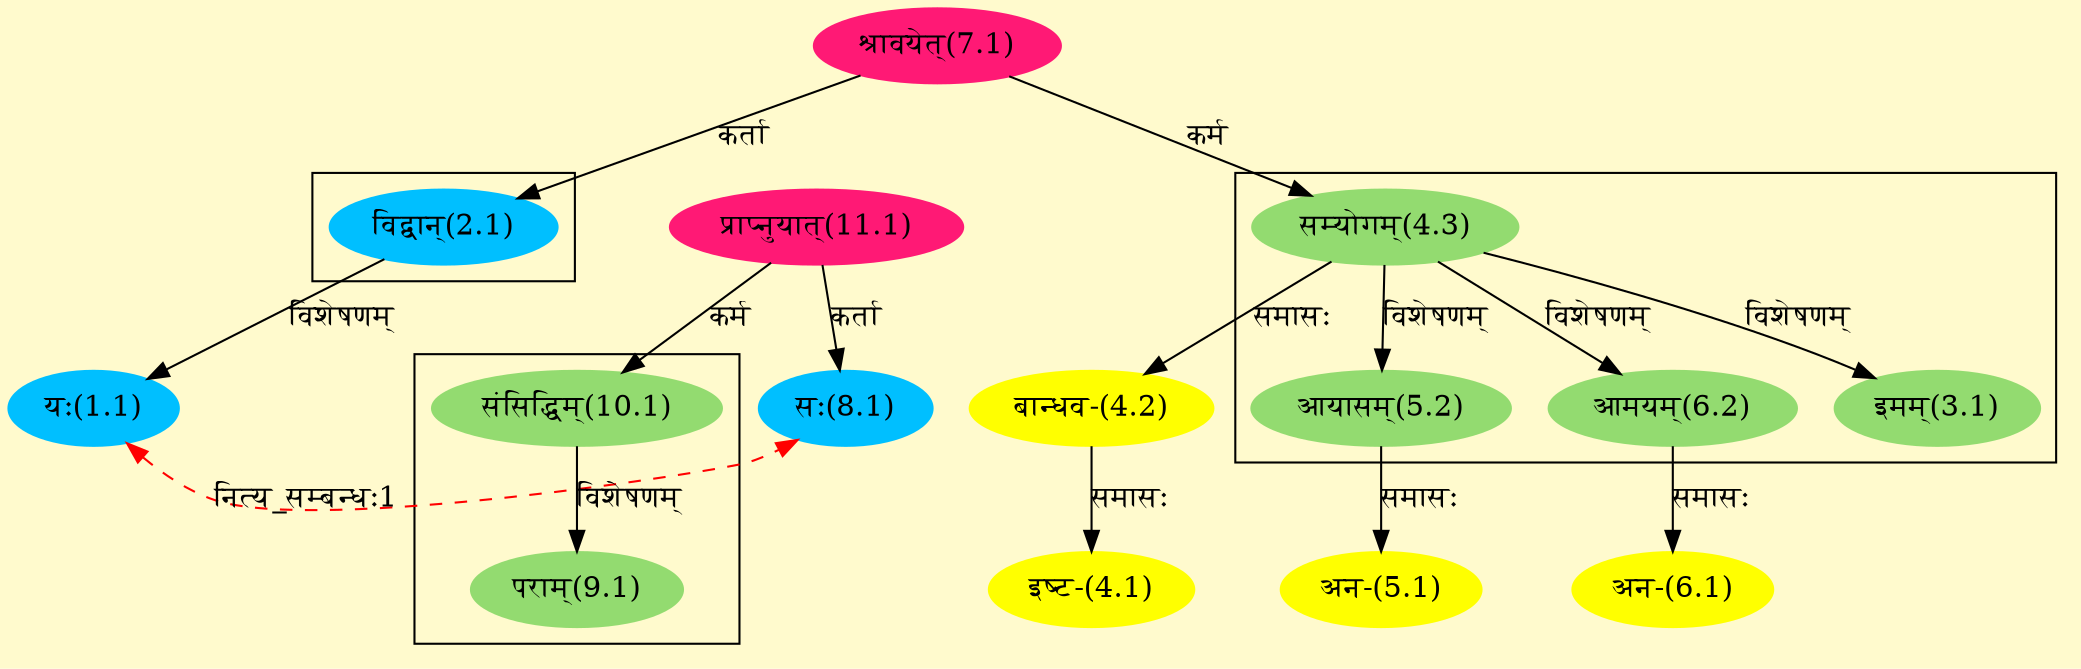 digraph G{
rankdir=BT;
 compound=true;
 bgcolor="lemonchiffon1";

subgraph cluster_1{
Node1_1 [style=filled, color="#00BFFF" label = "यः(1.1)"]
Node2_1 [style=filled, color="#00BFFF" label = "विद्वान्(2.1)"]

}

subgraph cluster_2{
Node3_1 [style=filled, color="#93DB70" label = "इमम्(3.1)"]
Node4_3 [style=filled, color="#93DB70" label = "सम्योगम्(4.3)"]
Node5_2 [style=filled, color="#93DB70" label = "आयासम्(5.2)"]
Node6_2 [style=filled, color="#93DB70" label = "आमयम्(6.2)"]

}

subgraph cluster_3{
Node9_1 [style=filled, color="#93DB70" label = "पराम्(9.1)"]
Node10_1 [style=filled, color="#93DB70" label = "संसिद्धिम्(10.1)"]

}
Node1_1 [style=filled, color="#00BFFF" label = "यः(1.1)"]
Node8_1 [style=filled, color="#00BFFF" label = "सः(8.1)"]
Node2_1 [style=filled, color="#00BFFF" label = "विद्वान्(2.1)"]
Node7_1 [style=filled, color="#FF1975" label = "श्रावयेत्(7.1)"]
Node4_1 [style=filled, color="#FFFF00" label = "इष्ट-(4.1)"]
Node4_2 [style=filled, color="#FFFF00" label = "बान्धव-(4.2)"]
Node4_3 [style=filled, color="#93DB70" label = "सम्योगम्(4.3)"]
Node5_1 [style=filled, color="#FFFF00" label = "अन-(5.1)"]
Node5_2 [style=filled, color="#93DB70" label = "आयासम्(5.2)"]
Node6_1 [style=filled, color="#FFFF00" label = "अन-(6.1)"]
Node6_2 [style=filled, color="#93DB70" label = "आमयम्(6.2)"]
Node [style=filled, color="" label = "()"]
Node11_1 [style=filled, color="#FF1975" label = "प्राप्नुयात्(11.1)"]
Node10_1 [style=filled, color="#93DB70" label = "संसिद्धिम्(10.1)"]
{rank = same; Node1_1; Node8_1;}
/* Start of Relations section */

Node1_1 -> Node2_1 [  label="विशेषणम्"  dir="back" ]
Node1_1 -> Node8_1 [ style=dashed color="red" label="नित्य_सम्बन्धः1"  dir="both" ]
Node2_1 -> Node7_1 [  label="कर्ता"  dir="back" ]
Node3_1 -> Node4_3 [  label="विशेषणम्"  dir="back" ]
Node4_1 -> Node4_2 [  label="समासः"  dir="back" ]
Node4_2 -> Node4_3 [  label="समासः"  dir="back" ]
Node4_3 -> Node7_1 [  label="कर्म"  dir="back" ]
Node5_1 -> Node5_2 [  label="समासः"  dir="back" ]
Node5_2 -> Node4_3 [  label="विशेषणम्"  dir="back" ]
Node6_1 -> Node6_2 [  label="समासः"  dir="back" ]
Node6_2 -> Node4_3 [  label="विशेषणम्"  dir="back" ]
Node8_1 -> Node11_1 [  label="कर्ता"  dir="back" ]
Node9_1 -> Node10_1 [  label="विशेषणम्"  dir="back" ]
Node10_1 -> Node11_1 [  label="कर्म"  dir="back" ]
}
